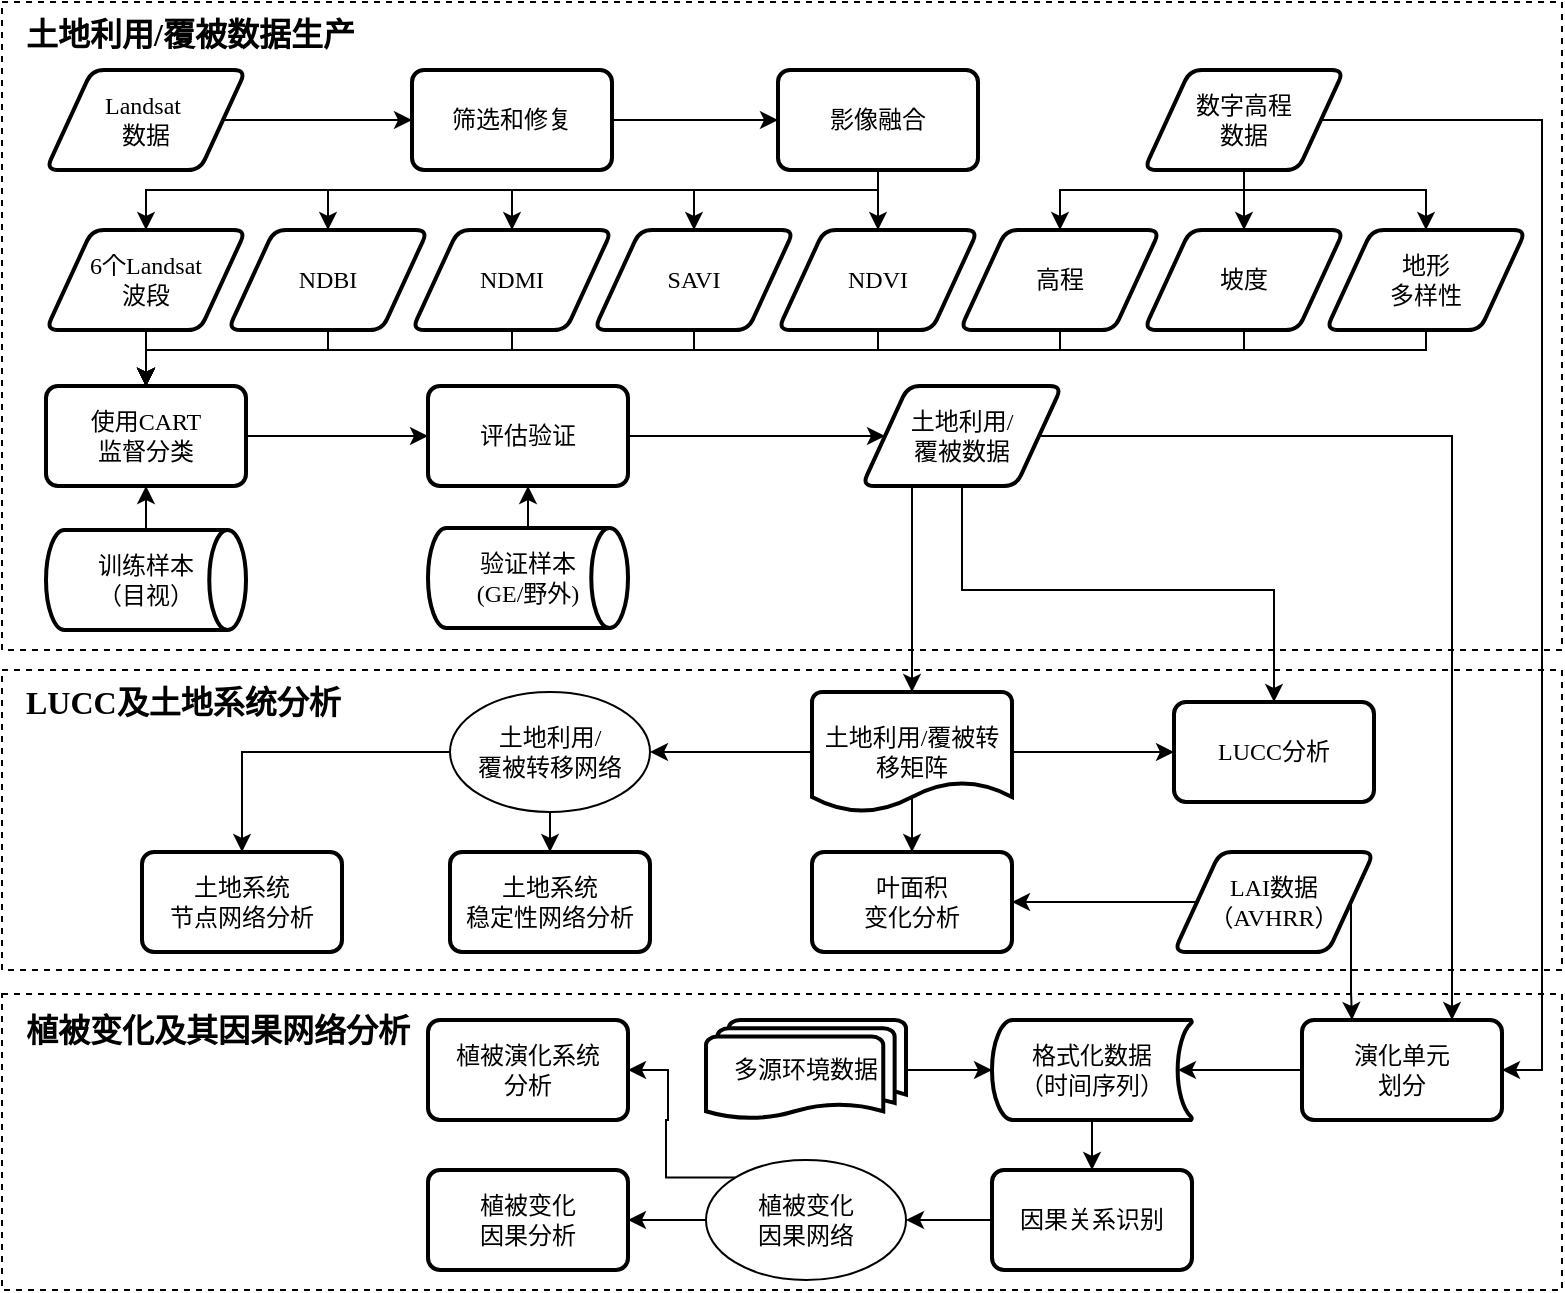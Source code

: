 <mxfile version="14.4.3" type="github">
  <diagram id="C5RBs43oDa-KdzZeNtuy" name="Page-1">
    <mxGraphModel dx="1422" dy="794" grid="1" gridSize="10" guides="1" tooltips="1" connect="1" arrows="1" fold="1" page="1" pageScale="1" pageWidth="827" pageHeight="1169" math="0" shadow="0">
      <root>
        <mxCell id="WIyWlLk6GJQsqaUBKTNV-0" />
        <mxCell id="WIyWlLk6GJQsqaUBKTNV-1" parent="WIyWlLk6GJQsqaUBKTNV-0" />
        <mxCell id="vD_eAl3KKH8CogMULwa_-55" value="" style="rounded=0;whiteSpace=wrap;html=1;fontFamily=仿宋;fontSource=https%3A%2F%2Ffonts.googleapis.com%2Fcss%3Ffamily%3D%25E4%25BB%25BF%25E5%25AE%258B;fillColor=none;dashed=1;" vertex="1" parent="WIyWlLk6GJQsqaUBKTNV-1">
          <mxGeometry x="10" y="344" width="780" height="150" as="geometry" />
        </mxCell>
        <mxCell id="vD_eAl3KKH8CogMULwa_-82" value="" style="rounded=0;whiteSpace=wrap;html=1;fontFamily=仿宋;fontSource=https%3A%2F%2Ffonts.googleapis.com%2Fcss%3Ffamily%3D%25E4%25BB%25BF%25E5%25AE%258B;fillColor=none;dashed=1;" vertex="1" parent="WIyWlLk6GJQsqaUBKTNV-1">
          <mxGeometry x="10" y="506" width="780" height="148" as="geometry" />
        </mxCell>
        <mxCell id="vD_eAl3KKH8CogMULwa_-53" value="" style="rounded=0;whiteSpace=wrap;html=1;fontFamily=仿宋;fontSource=https%3A%2F%2Ffonts.googleapis.com%2Fcss%3Ffamily%3D%25E4%25BB%25BF%25E5%25AE%258B;fillColor=none;dashed=1;" vertex="1" parent="WIyWlLk6GJQsqaUBKTNV-1">
          <mxGeometry x="10" y="10" width="780" height="324" as="geometry" />
        </mxCell>
        <mxCell id="vD_eAl3KKH8CogMULwa_-3" value="" style="edgeStyle=orthogonalEdgeStyle;rounded=0;orthogonalLoop=1;jettySize=auto;html=1;fontFamily=Times New Roman;fontSize=12;exitX=0;exitY=0.5;exitDx=0;exitDy=0;" edge="1" parent="WIyWlLk6GJQsqaUBKTNV-1" target="vD_eAl3KKH8CogMULwa_-5" source="vD_eAl3KKH8CogMULwa_-49">
          <mxGeometry relative="1" as="geometry">
            <mxPoint x="168.5" y="4" as="sourcePoint" />
          </mxGeometry>
        </mxCell>
        <mxCell id="vD_eAl3KKH8CogMULwa_-50" style="edgeStyle=orthogonalEdgeStyle;rounded=0;orthogonalLoop=1;jettySize=auto;html=1;exitX=1;exitY=0.5;exitDx=0;exitDy=0;entryX=0;entryY=0.5;entryDx=0;entryDy=0;fontFamily=仿宋;fontSource=https%3A%2F%2Ffonts.googleapis.com%2Fcss%3Ffamily%3D%25E4%25BB%25BF%25E5%25AE%258B;" edge="1" parent="WIyWlLk6GJQsqaUBKTNV-1" source="vD_eAl3KKH8CogMULwa_-5" target="vD_eAl3KKH8CogMULwa_-19">
          <mxGeometry relative="1" as="geometry" />
        </mxCell>
        <mxCell id="vD_eAl3KKH8CogMULwa_-5" value="筛选和修复" style="whiteSpace=wrap;html=1;rounded=1;strokeWidth=2;arcSize=12;fontFamily=Times New Roman;fontSize=12;" vertex="1" parent="WIyWlLk6GJQsqaUBKTNV-1">
          <mxGeometry x="215" y="44" width="100" height="50" as="geometry" />
        </mxCell>
        <mxCell id="vD_eAl3KKH8CogMULwa_-97" style="edgeStyle=orthogonalEdgeStyle;rounded=0;orthogonalLoop=1;jettySize=auto;html=1;exitX=0.5;exitY=1;exitDx=0;exitDy=0;entryX=0.5;entryY=0;entryDx=0;entryDy=0;fontFamily=仿宋;fontSource=https%3A%2F%2Ffonts.googleapis.com%2Fcss%3Ffamily%3D%25E4%25BB%25BF%25E5%25AE%258B;" edge="1" parent="WIyWlLk6GJQsqaUBKTNV-1" source="vD_eAl3KKH8CogMULwa_-19" target="vD_eAl3KKH8CogMULwa_-39">
          <mxGeometry relative="1" as="geometry" />
        </mxCell>
        <mxCell id="vD_eAl3KKH8CogMULwa_-98" style="edgeStyle=orthogonalEdgeStyle;rounded=0;orthogonalLoop=1;jettySize=auto;html=1;entryX=0.5;entryY=0;entryDx=0;entryDy=0;fontFamily=仿宋;fontSource=https%3A%2F%2Ffonts.googleapis.com%2Fcss%3Ffamily%3D%25E4%25BB%25BF%25E5%25AE%258B;" edge="1" parent="WIyWlLk6GJQsqaUBKTNV-1" source="vD_eAl3KKH8CogMULwa_-19" target="vD_eAl3KKH8CogMULwa_-37">
          <mxGeometry relative="1" as="geometry">
            <Array as="points">
              <mxPoint x="448" y="104" />
              <mxPoint x="356" y="104" />
            </Array>
          </mxGeometry>
        </mxCell>
        <mxCell id="vD_eAl3KKH8CogMULwa_-99" style="edgeStyle=orthogonalEdgeStyle;rounded=0;orthogonalLoop=1;jettySize=auto;html=1;entryX=0.5;entryY=0;entryDx=0;entryDy=0;fontFamily=仿宋;fontSource=https%3A%2F%2Ffonts.googleapis.com%2Fcss%3Ffamily%3D%25E4%25BB%25BF%25E5%25AE%258B;" edge="1" parent="WIyWlLk6GJQsqaUBKTNV-1" source="vD_eAl3KKH8CogMULwa_-19" target="vD_eAl3KKH8CogMULwa_-35">
          <mxGeometry relative="1" as="geometry">
            <Array as="points">
              <mxPoint x="448" y="104" />
              <mxPoint x="265" y="104" />
            </Array>
          </mxGeometry>
        </mxCell>
        <mxCell id="vD_eAl3KKH8CogMULwa_-100" style="edgeStyle=orthogonalEdgeStyle;rounded=0;orthogonalLoop=1;jettySize=auto;html=1;entryX=0.5;entryY=0;entryDx=0;entryDy=0;fontFamily=仿宋;fontSource=https%3A%2F%2Ffonts.googleapis.com%2Fcss%3Ffamily%3D%25E4%25BB%25BF%25E5%25AE%258B;" edge="1" parent="WIyWlLk6GJQsqaUBKTNV-1" source="vD_eAl3KKH8CogMULwa_-19" target="vD_eAl3KKH8CogMULwa_-33">
          <mxGeometry relative="1" as="geometry">
            <Array as="points">
              <mxPoint x="448" y="104" />
              <mxPoint x="173" y="104" />
            </Array>
          </mxGeometry>
        </mxCell>
        <mxCell id="vD_eAl3KKH8CogMULwa_-101" style="edgeStyle=orthogonalEdgeStyle;rounded=0;orthogonalLoop=1;jettySize=auto;html=1;entryX=0.5;entryY=0;entryDx=0;entryDy=0;fontFamily=仿宋;fontSource=https%3A%2F%2Ffonts.googleapis.com%2Fcss%3Ffamily%3D%25E4%25BB%25BF%25E5%25AE%258B;" edge="1" parent="WIyWlLk6GJQsqaUBKTNV-1" source="vD_eAl3KKH8CogMULwa_-19" target="vD_eAl3KKH8CogMULwa_-31">
          <mxGeometry relative="1" as="geometry">
            <Array as="points">
              <mxPoint x="448" y="104" />
              <mxPoint x="82" y="104" />
            </Array>
          </mxGeometry>
        </mxCell>
        <mxCell id="vD_eAl3KKH8CogMULwa_-19" value="影像融合" style="whiteSpace=wrap;html=1;rounded=1;strokeWidth=2;arcSize=12;fontFamily=Times New Roman;fontSize=12;" vertex="1" parent="WIyWlLk6GJQsqaUBKTNV-1">
          <mxGeometry x="398" y="44" width="100" height="50" as="geometry" />
        </mxCell>
        <mxCell id="vD_eAl3KKH8CogMULwa_-84" style="edgeStyle=orthogonalEdgeStyle;rounded=0;orthogonalLoop=1;jettySize=auto;html=1;entryX=1;entryY=0.5;entryDx=0;entryDy=0;fontFamily=仿宋;fontSource=https%3A%2F%2Ffonts.googleapis.com%2Fcss%3Ffamily%3D%25E4%25BB%25BF%25E5%25AE%258B;" edge="1" parent="WIyWlLk6GJQsqaUBKTNV-1" source="vD_eAl3KKH8CogMULwa_-23" target="vD_eAl3KKH8CogMULwa_-66">
          <mxGeometry relative="1" as="geometry">
            <Array as="points">
              <mxPoint x="780" y="69" />
              <mxPoint x="780" y="544" />
            </Array>
          </mxGeometry>
        </mxCell>
        <mxCell id="vD_eAl3KKH8CogMULwa_-94" style="edgeStyle=orthogonalEdgeStyle;rounded=0;orthogonalLoop=1;jettySize=auto;html=1;entryX=0.5;entryY=0;entryDx=0;entryDy=0;fontFamily=仿宋;fontSource=https%3A%2F%2Ffonts.googleapis.com%2Fcss%3Ffamily%3D%25E4%25BB%25BF%25E5%25AE%258B;" edge="1" parent="WIyWlLk6GJQsqaUBKTNV-1" source="vD_eAl3KKH8CogMULwa_-23" target="vD_eAl3KKH8CogMULwa_-27">
          <mxGeometry relative="1" as="geometry" />
        </mxCell>
        <mxCell id="vD_eAl3KKH8CogMULwa_-95" style="edgeStyle=orthogonalEdgeStyle;rounded=0;orthogonalLoop=1;jettySize=auto;html=1;entryX=0.5;entryY=0;entryDx=0;entryDy=0;fontFamily=仿宋;fontSource=https%3A%2F%2Ffonts.googleapis.com%2Fcss%3Ffamily%3D%25E4%25BB%25BF%25E5%25AE%258B;" edge="1" parent="WIyWlLk6GJQsqaUBKTNV-1" source="vD_eAl3KKH8CogMULwa_-23" target="vD_eAl3KKH8CogMULwa_-25">
          <mxGeometry relative="1" as="geometry">
            <Array as="points">
              <mxPoint x="631" y="104" />
              <mxPoint x="539" y="104" />
            </Array>
          </mxGeometry>
        </mxCell>
        <mxCell id="vD_eAl3KKH8CogMULwa_-96" style="edgeStyle=orthogonalEdgeStyle;rounded=0;orthogonalLoop=1;jettySize=auto;html=1;entryX=0.5;entryY=0;entryDx=0;entryDy=0;fontFamily=仿宋;fontSource=https%3A%2F%2Ffonts.googleapis.com%2Fcss%3Ffamily%3D%25E4%25BB%25BF%25E5%25AE%258B;" edge="1" parent="WIyWlLk6GJQsqaUBKTNV-1" source="vD_eAl3KKH8CogMULwa_-23" target="vD_eAl3KKH8CogMULwa_-29">
          <mxGeometry relative="1" as="geometry">
            <Array as="points">
              <mxPoint x="631" y="104" />
              <mxPoint x="722" y="104" />
            </Array>
          </mxGeometry>
        </mxCell>
        <mxCell id="vD_eAl3KKH8CogMULwa_-23" value="数字高程&lt;br style=&quot;font-size: 12px;&quot;&gt;数据" style="shape=parallelogram;html=1;strokeWidth=2;perimeter=parallelogramPerimeter;whiteSpace=wrap;rounded=1;arcSize=12;size=0.23;fontFamily=Times New Roman;fontSize=12;" vertex="1" parent="WIyWlLk6GJQsqaUBKTNV-1">
          <mxGeometry x="581" y="44" width="100" height="50" as="geometry" />
        </mxCell>
        <mxCell id="vD_eAl3KKH8CogMULwa_-107" style="edgeStyle=orthogonalEdgeStyle;rounded=0;orthogonalLoop=1;jettySize=auto;html=1;entryX=0.5;entryY=0;entryDx=0;entryDy=0;fontFamily=仿宋;fontSource=https%3A%2F%2Ffonts.googleapis.com%2Fcss%3Ffamily%3D%25E4%25BB%25BF%25E5%25AE%258B;" edge="1" parent="WIyWlLk6GJQsqaUBKTNV-1" source="vD_eAl3KKH8CogMULwa_-25" target="vD_eAl3KKH8CogMULwa_-43">
          <mxGeometry relative="1" as="geometry">
            <Array as="points">
              <mxPoint x="539" y="184" />
              <mxPoint x="82" y="184" />
            </Array>
          </mxGeometry>
        </mxCell>
        <mxCell id="vD_eAl3KKH8CogMULwa_-25" value="高程" style="shape=parallelogram;html=1;strokeWidth=2;perimeter=parallelogramPerimeter;whiteSpace=wrap;rounded=1;arcSize=12;size=0.23;fontFamily=Times New Roman;fontSize=12;" vertex="1" parent="WIyWlLk6GJQsqaUBKTNV-1">
          <mxGeometry x="489" y="124" width="100" height="50" as="geometry" />
        </mxCell>
        <mxCell id="vD_eAl3KKH8CogMULwa_-111" style="edgeStyle=orthogonalEdgeStyle;rounded=0;orthogonalLoop=1;jettySize=auto;html=1;entryX=0.5;entryY=0;entryDx=0;entryDy=0;fontFamily=仿宋;fontSource=https%3A%2F%2Ffonts.googleapis.com%2Fcss%3Ffamily%3D%25E4%25BB%25BF%25E5%25AE%258B;" edge="1" parent="WIyWlLk6GJQsqaUBKTNV-1" source="vD_eAl3KKH8CogMULwa_-27" target="vD_eAl3KKH8CogMULwa_-43">
          <mxGeometry relative="1" as="geometry">
            <Array as="points">
              <mxPoint x="631" y="184" />
              <mxPoint x="82" y="184" />
            </Array>
          </mxGeometry>
        </mxCell>
        <mxCell id="vD_eAl3KKH8CogMULwa_-27" value="坡度" style="shape=parallelogram;html=1;strokeWidth=2;perimeter=parallelogramPerimeter;whiteSpace=wrap;rounded=1;arcSize=12;size=0.23;fontFamily=Times New Roman;fontSize=12;" vertex="1" parent="WIyWlLk6GJQsqaUBKTNV-1">
          <mxGeometry x="581" y="124" width="100" height="50" as="geometry" />
        </mxCell>
        <mxCell id="vD_eAl3KKH8CogMULwa_-109" style="edgeStyle=orthogonalEdgeStyle;rounded=0;orthogonalLoop=1;jettySize=auto;html=1;entryX=0.5;entryY=0;entryDx=0;entryDy=0;fontFamily=仿宋;fontSource=https%3A%2F%2Ffonts.googleapis.com%2Fcss%3Ffamily%3D%25E4%25BB%25BF%25E5%25AE%258B;" edge="1" parent="WIyWlLk6GJQsqaUBKTNV-1" source="vD_eAl3KKH8CogMULwa_-29" target="vD_eAl3KKH8CogMULwa_-43">
          <mxGeometry relative="1" as="geometry">
            <Array as="points">
              <mxPoint x="722" y="184" />
              <mxPoint x="82" y="184" />
            </Array>
          </mxGeometry>
        </mxCell>
        <mxCell id="vD_eAl3KKH8CogMULwa_-29" value="地形&lt;br style=&quot;font-size: 12px;&quot;&gt;多样性" style="shape=parallelogram;html=1;strokeWidth=2;perimeter=parallelogramPerimeter;whiteSpace=wrap;rounded=1;arcSize=12;size=0.23;fontFamily=Times New Roman;fontSize=12;" vertex="1" parent="WIyWlLk6GJQsqaUBKTNV-1">
          <mxGeometry x="672" y="124" width="100" height="50" as="geometry" />
        </mxCell>
        <mxCell id="vD_eAl3KKH8CogMULwa_-110" style="edgeStyle=orthogonalEdgeStyle;rounded=0;orthogonalLoop=1;jettySize=auto;html=1;entryX=0.5;entryY=0;entryDx=0;entryDy=0;fontFamily=仿宋;fontSource=https%3A%2F%2Ffonts.googleapis.com%2Fcss%3Ffamily%3D%25E4%25BB%25BF%25E5%25AE%258B;" edge="1" parent="WIyWlLk6GJQsqaUBKTNV-1" source="vD_eAl3KKH8CogMULwa_-31" target="vD_eAl3KKH8CogMULwa_-43">
          <mxGeometry relative="1" as="geometry" />
        </mxCell>
        <mxCell id="vD_eAl3KKH8CogMULwa_-31" value="6个Landsat&lt;br style=&quot;font-size: 12px;&quot;&gt;波段" style="shape=parallelogram;html=1;strokeWidth=2;perimeter=parallelogramPerimeter;whiteSpace=wrap;rounded=1;arcSize=12;size=0.23;fontFamily=Times New Roman;fontSize=12;" vertex="1" parent="WIyWlLk6GJQsqaUBKTNV-1">
          <mxGeometry x="32" y="124" width="100" height="50" as="geometry" />
        </mxCell>
        <mxCell id="vD_eAl3KKH8CogMULwa_-103" style="edgeStyle=orthogonalEdgeStyle;rounded=0;orthogonalLoop=1;jettySize=auto;html=1;entryX=0.5;entryY=0;entryDx=0;entryDy=0;fontFamily=仿宋;fontSource=https%3A%2F%2Ffonts.googleapis.com%2Fcss%3Ffamily%3D%25E4%25BB%25BF%25E5%25AE%258B;" edge="1" parent="WIyWlLk6GJQsqaUBKTNV-1" source="vD_eAl3KKH8CogMULwa_-33" target="vD_eAl3KKH8CogMULwa_-43">
          <mxGeometry relative="1" as="geometry">
            <Array as="points">
              <mxPoint x="173" y="184" />
              <mxPoint x="82" y="184" />
            </Array>
          </mxGeometry>
        </mxCell>
        <mxCell id="vD_eAl3KKH8CogMULwa_-33" value="NDBI" style="shape=parallelogram;html=1;strokeWidth=2;perimeter=parallelogramPerimeter;whiteSpace=wrap;rounded=1;arcSize=12;size=0.23;fontFamily=Times New Roman;fontSize=12;" vertex="1" parent="WIyWlLk6GJQsqaUBKTNV-1">
          <mxGeometry x="123" y="124" width="100" height="50" as="geometry" />
        </mxCell>
        <mxCell id="vD_eAl3KKH8CogMULwa_-104" style="edgeStyle=orthogonalEdgeStyle;rounded=0;orthogonalLoop=1;jettySize=auto;html=1;entryX=0.5;entryY=0;entryDx=0;entryDy=0;fontFamily=仿宋;fontSource=https%3A%2F%2Ffonts.googleapis.com%2Fcss%3Ffamily%3D%25E4%25BB%25BF%25E5%25AE%258B;" edge="1" parent="WIyWlLk6GJQsqaUBKTNV-1" source="vD_eAl3KKH8CogMULwa_-35" target="vD_eAl3KKH8CogMULwa_-43">
          <mxGeometry relative="1" as="geometry">
            <Array as="points">
              <mxPoint x="265" y="184" />
              <mxPoint x="82" y="184" />
            </Array>
          </mxGeometry>
        </mxCell>
        <mxCell id="vD_eAl3KKH8CogMULwa_-35" value="NDMI" style="shape=parallelogram;html=1;strokeWidth=2;perimeter=parallelogramPerimeter;whiteSpace=wrap;rounded=1;arcSize=12;size=0.23;fontFamily=Times New Roman;fontSize=12;" vertex="1" parent="WIyWlLk6GJQsqaUBKTNV-1">
          <mxGeometry x="215" y="124" width="100" height="50" as="geometry" />
        </mxCell>
        <mxCell id="vD_eAl3KKH8CogMULwa_-105" style="edgeStyle=orthogonalEdgeStyle;rounded=0;orthogonalLoop=1;jettySize=auto;html=1;entryX=0.5;entryY=0;entryDx=0;entryDy=0;fontFamily=仿宋;fontSource=https%3A%2F%2Ffonts.googleapis.com%2Fcss%3Ffamily%3D%25E4%25BB%25BF%25E5%25AE%258B;" edge="1" parent="WIyWlLk6GJQsqaUBKTNV-1" source="vD_eAl3KKH8CogMULwa_-37" target="vD_eAl3KKH8CogMULwa_-43">
          <mxGeometry relative="1" as="geometry">
            <Array as="points">
              <mxPoint x="356" y="184" />
              <mxPoint x="82" y="184" />
            </Array>
          </mxGeometry>
        </mxCell>
        <mxCell id="vD_eAl3KKH8CogMULwa_-37" value="SAVI" style="shape=parallelogram;html=1;strokeWidth=2;perimeter=parallelogramPerimeter;whiteSpace=wrap;rounded=1;arcSize=12;size=0.23;fontFamily=Times New Roman;fontSize=12;" vertex="1" parent="WIyWlLk6GJQsqaUBKTNV-1">
          <mxGeometry x="306" y="124" width="100" height="50" as="geometry" />
        </mxCell>
        <mxCell id="vD_eAl3KKH8CogMULwa_-106" style="edgeStyle=orthogonalEdgeStyle;rounded=0;orthogonalLoop=1;jettySize=auto;html=1;entryX=0.5;entryY=0;entryDx=0;entryDy=0;fontFamily=仿宋;fontSource=https%3A%2F%2Ffonts.googleapis.com%2Fcss%3Ffamily%3D%25E4%25BB%25BF%25E5%25AE%258B;" edge="1" parent="WIyWlLk6GJQsqaUBKTNV-1" source="vD_eAl3KKH8CogMULwa_-39" target="vD_eAl3KKH8CogMULwa_-43">
          <mxGeometry relative="1" as="geometry">
            <Array as="points">
              <mxPoint x="448" y="184" />
              <mxPoint x="82" y="184" />
            </Array>
          </mxGeometry>
        </mxCell>
        <mxCell id="vD_eAl3KKH8CogMULwa_-39" value="NDVI" style="shape=parallelogram;html=1;strokeWidth=2;perimeter=parallelogramPerimeter;whiteSpace=wrap;rounded=1;arcSize=12;size=0.23;fontFamily=Times New Roman;fontSize=12;" vertex="1" parent="WIyWlLk6GJQsqaUBKTNV-1">
          <mxGeometry x="398" y="124" width="100" height="50" as="geometry" />
        </mxCell>
        <mxCell id="vD_eAl3KKH8CogMULwa_-115" style="edgeStyle=orthogonalEdgeStyle;rounded=0;orthogonalLoop=1;jettySize=auto;html=1;exitX=0.5;exitY=0;exitDx=0;exitDy=0;exitPerimeter=0;entryX=0.5;entryY=1;entryDx=0;entryDy=0;fontFamily=仿宋;fontSource=https%3A%2F%2Ffonts.googleapis.com%2Fcss%3Ffamily%3D%25E4%25BB%25BF%25E5%25AE%258B;" edge="1" parent="WIyWlLk6GJQsqaUBKTNV-1" source="vD_eAl3KKH8CogMULwa_-41" target="vD_eAl3KKH8CogMULwa_-43">
          <mxGeometry relative="1" as="geometry" />
        </mxCell>
        <mxCell id="vD_eAl3KKH8CogMULwa_-41" value="训练样本&lt;br style=&quot;font-size: 12px;&quot;&gt;（目视）" style="strokeWidth=2;html=1;shape=mxgraph.flowchart.direct_data;whiteSpace=wrap;fontFamily=Times New Roman;fontSize=12;" vertex="1" parent="WIyWlLk6GJQsqaUBKTNV-1">
          <mxGeometry x="32" y="274" width="100" height="50" as="geometry" />
        </mxCell>
        <mxCell id="vD_eAl3KKH8CogMULwa_-114" style="edgeStyle=orthogonalEdgeStyle;rounded=0;orthogonalLoop=1;jettySize=auto;html=1;exitX=1;exitY=0.5;exitDx=0;exitDy=0;entryX=0;entryY=0.5;entryDx=0;entryDy=0;fontFamily=仿宋;fontSource=https%3A%2F%2Ffonts.googleapis.com%2Fcss%3Ffamily%3D%25E4%25BB%25BF%25E5%25AE%258B;" edge="1" parent="WIyWlLk6GJQsqaUBKTNV-1" source="vD_eAl3KKH8CogMULwa_-43" target="vD_eAl3KKH8CogMULwa_-47">
          <mxGeometry relative="1" as="geometry" />
        </mxCell>
        <mxCell id="vD_eAl3KKH8CogMULwa_-43" value="使用CART&lt;br style=&quot;font-size: 12px;&quot;&gt;监督分类" style="whiteSpace=wrap;html=1;rounded=1;strokeWidth=2;arcSize=12;fontFamily=Times New Roman;fontSize=12;" vertex="1" parent="WIyWlLk6GJQsqaUBKTNV-1">
          <mxGeometry x="32" y="202" width="100" height="50" as="geometry" />
        </mxCell>
        <mxCell id="vD_eAl3KKH8CogMULwa_-117" style="edgeStyle=orthogonalEdgeStyle;rounded=0;orthogonalLoop=1;jettySize=auto;html=1;exitX=1;exitY=0.5;exitDx=0;exitDy=0;entryX=0;entryY=0.5;entryDx=0;entryDy=0;fontFamily=仿宋;fontSource=https%3A%2F%2Ffonts.googleapis.com%2Fcss%3Ffamily%3D%25E4%25BB%25BF%25E5%25AE%258B;" edge="1" parent="WIyWlLk6GJQsqaUBKTNV-1" source="vD_eAl3KKH8CogMULwa_-47" target="vD_eAl3KKH8CogMULwa_-48">
          <mxGeometry relative="1" as="geometry" />
        </mxCell>
        <mxCell id="vD_eAl3KKH8CogMULwa_-47" value="评估验证" style="whiteSpace=wrap;html=1;rounded=1;strokeWidth=2;arcSize=12;fontFamily=Times New Roman;fontSize=12;" vertex="1" parent="WIyWlLk6GJQsqaUBKTNV-1">
          <mxGeometry x="223" y="202" width="100" height="50" as="geometry" />
        </mxCell>
        <mxCell id="vD_eAl3KKH8CogMULwa_-61" style="edgeStyle=orthogonalEdgeStyle;rounded=0;orthogonalLoop=1;jettySize=auto;html=1;exitX=0.5;exitY=1;exitDx=0;exitDy=0;entryX=0.5;entryY=0;entryDx=0;entryDy=0;fontFamily=仿宋;fontSource=https%3A%2F%2Ffonts.googleapis.com%2Fcss%3Ffamily%3D%25E4%25BB%25BF%25E5%25AE%258B;" edge="1" parent="WIyWlLk6GJQsqaUBKTNV-1" source="vD_eAl3KKH8CogMULwa_-48" target="vD_eAl3KKH8CogMULwa_-58">
          <mxGeometry relative="1" as="geometry">
            <Array as="points">
              <mxPoint x="490" y="304" />
              <mxPoint x="646" y="304" />
            </Array>
          </mxGeometry>
        </mxCell>
        <mxCell id="vD_eAl3KKH8CogMULwa_-65" style="edgeStyle=orthogonalEdgeStyle;rounded=0;orthogonalLoop=1;jettySize=auto;html=1;exitX=0.25;exitY=1;exitDx=0;exitDy=0;entryX=0.5;entryY=0;entryDx=0;entryDy=0;entryPerimeter=0;fontFamily=仿宋;fontSource=https%3A%2F%2Ffonts.googleapis.com%2Fcss%3Ffamily%3D%25E4%25BB%25BF%25E5%25AE%258B;" edge="1" parent="WIyWlLk6GJQsqaUBKTNV-1" source="vD_eAl3KKH8CogMULwa_-48" target="vD_eAl3KKH8CogMULwa_-60">
          <mxGeometry relative="1" as="geometry">
            <Array as="points" />
          </mxGeometry>
        </mxCell>
        <mxCell id="vD_eAl3KKH8CogMULwa_-67" style="edgeStyle=orthogonalEdgeStyle;rounded=0;orthogonalLoop=1;jettySize=auto;html=1;exitX=1;exitY=0.5;exitDx=0;exitDy=0;entryX=0.75;entryY=0;entryDx=0;entryDy=0;fontFamily=仿宋;fontSource=https%3A%2F%2Ffonts.googleapis.com%2Fcss%3Ffamily%3D%25E4%25BB%25BF%25E5%25AE%258B;" edge="1" parent="WIyWlLk6GJQsqaUBKTNV-1" source="vD_eAl3KKH8CogMULwa_-48" target="vD_eAl3KKH8CogMULwa_-66">
          <mxGeometry relative="1" as="geometry">
            <Array as="points">
              <mxPoint x="735" y="227" />
            </Array>
          </mxGeometry>
        </mxCell>
        <mxCell id="vD_eAl3KKH8CogMULwa_-48" value="土地利用/&lt;br&gt;覆被数据" style="shape=parallelogram;html=1;strokeWidth=2;perimeter=parallelogramPerimeter;whiteSpace=wrap;rounded=1;arcSize=12;size=0.23;fontFamily=Times New Roman;fontSize=12;" vertex="1" parent="WIyWlLk6GJQsqaUBKTNV-1">
          <mxGeometry x="440" y="202" width="100" height="50" as="geometry" />
        </mxCell>
        <mxCell id="vD_eAl3KKH8CogMULwa_-49" value="Landsat&amp;nbsp;&lt;br style=&quot;font-size: 12px;&quot;&gt;数据" style="shape=parallelogram;html=1;strokeWidth=2;perimeter=parallelogramPerimeter;whiteSpace=wrap;rounded=1;arcSize=12;size=0.23;fontFamily=Times New Roman;fontSize=12;" vertex="1" parent="WIyWlLk6GJQsqaUBKTNV-1">
          <mxGeometry x="32" y="44" width="100" height="50" as="geometry" />
        </mxCell>
        <mxCell id="vD_eAl3KKH8CogMULwa_-116" style="edgeStyle=orthogonalEdgeStyle;rounded=0;orthogonalLoop=1;jettySize=auto;html=1;entryX=0.5;entryY=1;entryDx=0;entryDy=0;fontFamily=仿宋;fontSource=https%3A%2F%2Ffonts.googleapis.com%2Fcss%3Ffamily%3D%25E4%25BB%25BF%25E5%25AE%258B;" edge="1" parent="WIyWlLk6GJQsqaUBKTNV-1" source="vD_eAl3KKH8CogMULwa_-51" target="vD_eAl3KKH8CogMULwa_-47">
          <mxGeometry relative="1" as="geometry" />
        </mxCell>
        <mxCell id="vD_eAl3KKH8CogMULwa_-51" value="验证样本&lt;br style=&quot;font-size: 12px;&quot;&gt;(GE/野外)" style="strokeWidth=2;html=1;shape=mxgraph.flowchart.direct_data;whiteSpace=wrap;fontFamily=Times New Roman;fontSize=12;" vertex="1" parent="WIyWlLk6GJQsqaUBKTNV-1">
          <mxGeometry x="223" y="273" width="100" height="50" as="geometry" />
        </mxCell>
        <mxCell id="vD_eAl3KKH8CogMULwa_-54" value="&lt;font style=&quot;font-size: 16px&quot;&gt;&lt;b&gt;土地利用/覆被数据生产&lt;/b&gt;&lt;/font&gt;" style="text;html=1;strokeColor=none;fillColor=none;align=left;verticalAlign=middle;whiteSpace=wrap;rounded=0;dashed=1;fontFamily=仿宋;fontSource=https%3A%2F%2Ffonts.googleapis.com%2Fcss%3Ffamily%3D%25E4%25BB%25BF%25E5%25AE%258B;" vertex="1" parent="WIyWlLk6GJQsqaUBKTNV-1">
          <mxGeometry x="20" y="16" width="230" height="20" as="geometry" />
        </mxCell>
        <mxCell id="vD_eAl3KKH8CogMULwa_-79" style="edgeStyle=orthogonalEdgeStyle;rounded=0;orthogonalLoop=1;jettySize=auto;html=1;exitX=0.5;exitY=1;exitDx=0;exitDy=0;entryX=0.5;entryY=0;entryDx=0;entryDy=0;fontFamily=仿宋;fontSource=https%3A%2F%2Ffonts.googleapis.com%2Fcss%3Ffamily%3D%25E4%25BB%25BF%25E5%25AE%258B;" edge="1" parent="WIyWlLk6GJQsqaUBKTNV-1" source="vD_eAl3KKH8CogMULwa_-57" target="vD_eAl3KKH8CogMULwa_-78">
          <mxGeometry relative="1" as="geometry" />
        </mxCell>
        <mxCell id="vD_eAl3KKH8CogMULwa_-113" style="edgeStyle=orthogonalEdgeStyle;rounded=0;orthogonalLoop=1;jettySize=auto;html=1;entryX=0.5;entryY=0;entryDx=0;entryDy=0;fontFamily=仿宋;fontSource=https%3A%2F%2Ffonts.googleapis.com%2Fcss%3Ffamily%3D%25E4%25BB%25BF%25E5%25AE%258B;" edge="1" parent="WIyWlLk6GJQsqaUBKTNV-1" source="vD_eAl3KKH8CogMULwa_-57" target="vD_eAl3KKH8CogMULwa_-112">
          <mxGeometry relative="1" as="geometry" />
        </mxCell>
        <mxCell id="vD_eAl3KKH8CogMULwa_-57" value="&lt;span style=&quot;font-family: &amp;#34;times new roman&amp;#34;&quot;&gt;土地利用/&lt;/span&gt;&lt;br style=&quot;font-family: &amp;#34;times new roman&amp;#34;&quot;&gt;&lt;span style=&quot;font-family: &amp;#34;times new roman&amp;#34;&quot;&gt;覆被转移网络&lt;/span&gt;" style="ellipse;whiteSpace=wrap;html=1;fontFamily=仿宋;fontSource=https%3A%2F%2Ffonts.googleapis.com%2Fcss%3Ffamily%3D%25E4%25BB%25BF%25E5%25AE%258B;" vertex="1" parent="WIyWlLk6GJQsqaUBKTNV-1">
          <mxGeometry x="234" y="355" width="100" height="60" as="geometry" />
        </mxCell>
        <mxCell id="vD_eAl3KKH8CogMULwa_-58" value="LUCC分析" style="whiteSpace=wrap;html=1;rounded=1;strokeWidth=2;arcSize=12;fontFamily=Times New Roman;fontSize=12;" vertex="1" parent="WIyWlLk6GJQsqaUBKTNV-1">
          <mxGeometry x="596" y="360" width="100" height="50" as="geometry" />
        </mxCell>
        <mxCell id="vD_eAl3KKH8CogMULwa_-62" style="edgeStyle=orthogonalEdgeStyle;rounded=0;orthogonalLoop=1;jettySize=auto;html=1;exitX=1;exitY=0.5;exitDx=0;exitDy=0;exitPerimeter=0;entryX=0;entryY=0.5;entryDx=0;entryDy=0;fontFamily=仿宋;fontSource=https%3A%2F%2Ffonts.googleapis.com%2Fcss%3Ffamily%3D%25E4%25BB%25BF%25E5%25AE%258B;" edge="1" parent="WIyWlLk6GJQsqaUBKTNV-1" source="vD_eAl3KKH8CogMULwa_-60" target="vD_eAl3KKH8CogMULwa_-58">
          <mxGeometry relative="1" as="geometry" />
        </mxCell>
        <mxCell id="vD_eAl3KKH8CogMULwa_-86" style="edgeStyle=orthogonalEdgeStyle;rounded=0;orthogonalLoop=1;jettySize=auto;html=1;entryX=1;entryY=0.5;entryDx=0;entryDy=0;fontFamily=仿宋;fontSource=https%3A%2F%2Ffonts.googleapis.com%2Fcss%3Ffamily%3D%25E4%25BB%25BF%25E5%25AE%258B;" edge="1" parent="WIyWlLk6GJQsqaUBKTNV-1" source="vD_eAl3KKH8CogMULwa_-60" target="vD_eAl3KKH8CogMULwa_-57">
          <mxGeometry relative="1" as="geometry" />
        </mxCell>
        <mxCell id="vD_eAl3KKH8CogMULwa_-60" value="&lt;span style=&quot;font-family: &amp;#34;times new roman&amp;#34;&quot;&gt;土地利用/覆被转移矩阵&lt;/span&gt;" style="strokeWidth=2;html=1;shape=mxgraph.flowchart.document2;whiteSpace=wrap;size=0.25;fillColor=none;fontFamily=仿宋;fontSource=https%3A%2F%2Ffonts.googleapis.com%2Fcss%3Ffamily%3D%25E4%25BB%25BF%25E5%25AE%258B;" vertex="1" parent="WIyWlLk6GJQsqaUBKTNV-1">
          <mxGeometry x="415" y="355" width="100" height="60" as="geometry" />
        </mxCell>
        <mxCell id="vD_eAl3KKH8CogMULwa_-75" style="edgeStyle=orthogonalEdgeStyle;rounded=0;orthogonalLoop=1;jettySize=auto;html=1;exitX=0;exitY=0.5;exitDx=0;exitDy=0;entryX=1;entryY=0.5;entryDx=0;entryDy=0;fontFamily=仿宋;fontSource=https%3A%2F%2Ffonts.googleapis.com%2Fcss%3Ffamily%3D%25E4%25BB%25BF%25E5%25AE%258B;" edge="1" parent="WIyWlLk6GJQsqaUBKTNV-1" source="vD_eAl3KKH8CogMULwa_-64" target="vD_eAl3KKH8CogMULwa_-74">
          <mxGeometry relative="1" as="geometry" />
        </mxCell>
        <mxCell id="vD_eAl3KKH8CogMULwa_-87" style="edgeStyle=orthogonalEdgeStyle;rounded=0;orthogonalLoop=1;jettySize=auto;html=1;exitX=1;exitY=0.5;exitDx=0;exitDy=0;entryX=0.25;entryY=0;entryDx=0;entryDy=0;fontFamily=仿宋;fontSource=https%3A%2F%2Ffonts.googleapis.com%2Fcss%3Ffamily%3D%25E4%25BB%25BF%25E5%25AE%258B;" edge="1" parent="WIyWlLk6GJQsqaUBKTNV-1" source="vD_eAl3KKH8CogMULwa_-64" target="vD_eAl3KKH8CogMULwa_-66">
          <mxGeometry relative="1" as="geometry" />
        </mxCell>
        <mxCell id="vD_eAl3KKH8CogMULwa_-64" value="LAI数据&lt;br style=&quot;font-size: 12px;&quot;&gt;（AVHRR）" style="shape=parallelogram;html=1;strokeWidth=2;perimeter=parallelogramPerimeter;whiteSpace=wrap;rounded=1;arcSize=12;size=0.23;fontFamily=Times New Roman;fontSize=12;" vertex="1" parent="WIyWlLk6GJQsqaUBKTNV-1">
          <mxGeometry x="596" y="435" width="100" height="50" as="geometry" />
        </mxCell>
        <mxCell id="vD_eAl3KKH8CogMULwa_-71" style="edgeStyle=orthogonalEdgeStyle;rounded=0;orthogonalLoop=1;jettySize=auto;html=1;exitX=0;exitY=0.5;exitDx=0;exitDy=0;entryX=0.93;entryY=0.5;entryDx=0;entryDy=0;entryPerimeter=0;fontFamily=仿宋;fontSource=https%3A%2F%2Ffonts.googleapis.com%2Fcss%3Ffamily%3D%25E4%25BB%25BF%25E5%25AE%258B;" edge="1" parent="WIyWlLk6GJQsqaUBKTNV-1" source="vD_eAl3KKH8CogMULwa_-66" target="vD_eAl3KKH8CogMULwa_-69">
          <mxGeometry relative="1" as="geometry" />
        </mxCell>
        <mxCell id="vD_eAl3KKH8CogMULwa_-66" value="演化单元&lt;br style=&quot;font-size: 12px&quot;&gt;划分" style="whiteSpace=wrap;html=1;rounded=1;strokeWidth=2;arcSize=12;fontFamily=Times New Roman;fontSize=12;" vertex="1" parent="WIyWlLk6GJQsqaUBKTNV-1">
          <mxGeometry x="660" y="519" width="100" height="50" as="geometry" />
        </mxCell>
        <mxCell id="vD_eAl3KKH8CogMULwa_-81" style="edgeStyle=orthogonalEdgeStyle;rounded=0;orthogonalLoop=1;jettySize=auto;html=1;exitX=0.5;exitY=1;exitDx=0;exitDy=0;exitPerimeter=0;entryX=0.5;entryY=0;entryDx=0;entryDy=0;fontFamily=仿宋;fontSource=https%3A%2F%2Ffonts.googleapis.com%2Fcss%3Ffamily%3D%25E4%25BB%25BF%25E5%25AE%258B;" edge="1" parent="WIyWlLk6GJQsqaUBKTNV-1" source="vD_eAl3KKH8CogMULwa_-69" target="vD_eAl3KKH8CogMULwa_-80">
          <mxGeometry relative="1" as="geometry" />
        </mxCell>
        <mxCell id="vD_eAl3KKH8CogMULwa_-69" value="格式化数据&lt;br style=&quot;font-size: 12px;&quot;&gt;（时间序列）" style="strokeWidth=2;html=1;shape=mxgraph.flowchart.stored_data;whiteSpace=wrap;fontFamily=Times New Roman;fontSize=12;" vertex="1" parent="WIyWlLk6GJQsqaUBKTNV-1">
          <mxGeometry x="505" y="519" width="100" height="50" as="geometry" />
        </mxCell>
        <mxCell id="vD_eAl3KKH8CogMULwa_-73" style="edgeStyle=orthogonalEdgeStyle;rounded=0;orthogonalLoop=1;jettySize=auto;html=1;entryX=0;entryY=0.5;entryDx=0;entryDy=0;fontFamily=仿宋;fontSource=https%3A%2F%2Ffonts.googleapis.com%2Fcss%3Ffamily%3D%25E4%25BB%25BF%25E5%25AE%258B;entryPerimeter=0;" edge="1" parent="WIyWlLk6GJQsqaUBKTNV-1" source="vD_eAl3KKH8CogMULwa_-70" target="vD_eAl3KKH8CogMULwa_-69">
          <mxGeometry relative="1" as="geometry" />
        </mxCell>
        <mxCell id="vD_eAl3KKH8CogMULwa_-70" value="多源环境数据" style="strokeWidth=2;html=1;shape=mxgraph.flowchart.multi-document;whiteSpace=wrap;align=center;fontFamily=Times New Roman;fontSize=12;" vertex="1" parent="WIyWlLk6GJQsqaUBKTNV-1">
          <mxGeometry x="362" y="519" width="100" height="50" as="geometry" />
        </mxCell>
        <mxCell id="vD_eAl3KKH8CogMULwa_-74" value="叶面积&lt;br&gt;变化分析" style="whiteSpace=wrap;html=1;rounded=1;strokeWidth=2;arcSize=12;fontFamily=Times New Roman;fontSize=12;" vertex="1" parent="WIyWlLk6GJQsqaUBKTNV-1">
          <mxGeometry x="415" y="435" width="100" height="50" as="geometry" />
        </mxCell>
        <mxCell id="vD_eAl3KKH8CogMULwa_-78" value="土地系统&lt;br&gt;稳定性网络分析" style="whiteSpace=wrap;html=1;rounded=1;strokeWidth=2;arcSize=12;fontFamily=Times New Roman;fontSize=12;" vertex="1" parent="WIyWlLk6GJQsqaUBKTNV-1">
          <mxGeometry x="234" y="435" width="100" height="50" as="geometry" />
        </mxCell>
        <mxCell id="vD_eAl3KKH8CogMULwa_-122" style="edgeStyle=orthogonalEdgeStyle;rounded=0;orthogonalLoop=1;jettySize=auto;html=1;exitX=0;exitY=0.5;exitDx=0;exitDy=0;entryX=1;entryY=0.5;entryDx=0;entryDy=0;fontFamily=仿宋;fontSource=https%3A%2F%2Ffonts.googleapis.com%2Fcss%3Ffamily%3D%25E4%25BB%25BF%25E5%25AE%258B;" edge="1" parent="WIyWlLk6GJQsqaUBKTNV-1" source="vD_eAl3KKH8CogMULwa_-80" target="vD_eAl3KKH8CogMULwa_-119">
          <mxGeometry relative="1" as="geometry" />
        </mxCell>
        <mxCell id="vD_eAl3KKH8CogMULwa_-80" value="因果关系识别" style="whiteSpace=wrap;html=1;rounded=1;strokeWidth=2;arcSize=12;fontFamily=Times New Roman;fontSize=12;" vertex="1" parent="WIyWlLk6GJQsqaUBKTNV-1">
          <mxGeometry x="505" y="594" width="100" height="50" as="geometry" />
        </mxCell>
        <mxCell id="vD_eAl3KKH8CogMULwa_-85" value="&lt;span style=&quot;font-size: 16px&quot;&gt;&lt;b&gt;LUCC及土地系统分析&lt;/b&gt;&lt;/span&gt;" style="text;html=1;strokeColor=none;fillColor=none;align=left;verticalAlign=middle;whiteSpace=wrap;rounded=0;dashed=1;fontFamily=仿宋;fontSource=https%3A%2F%2Ffonts.googleapis.com%2Fcss%3Ffamily%3D%25E4%25BB%25BF%25E5%25AE%258B;" vertex="1" parent="WIyWlLk6GJQsqaUBKTNV-1">
          <mxGeometry x="20" y="350" width="230" height="20" as="geometry" />
        </mxCell>
        <mxCell id="vD_eAl3KKH8CogMULwa_-88" style="edgeStyle=orthogonalEdgeStyle;rounded=0;orthogonalLoop=1;jettySize=auto;html=1;entryX=0.5;entryY=0;entryDx=0;entryDy=0;fontFamily=仿宋;fontSource=https%3A%2F%2Ffonts.googleapis.com%2Fcss%3Ffamily%3D%25E4%25BB%25BF%25E5%25AE%258B;" edge="1" parent="WIyWlLk6GJQsqaUBKTNV-1" target="vD_eAl3KKH8CogMULwa_-74">
          <mxGeometry relative="1" as="geometry">
            <mxPoint x="465" y="407" as="sourcePoint" />
            <mxPoint x="294" y="385" as="targetPoint" />
          </mxGeometry>
        </mxCell>
        <mxCell id="vD_eAl3KKH8CogMULwa_-112" value="土地系统&lt;br&gt;节点网络分析" style="whiteSpace=wrap;html=1;rounded=1;strokeWidth=2;arcSize=12;fontFamily=Times New Roman;fontSize=12;" vertex="1" parent="WIyWlLk6GJQsqaUBKTNV-1">
          <mxGeometry x="80" y="435" width="100" height="50" as="geometry" />
        </mxCell>
        <mxCell id="vD_eAl3KKH8CogMULwa_-118" value="&lt;span style=&quot;font-size: 16px&quot;&gt;&lt;b&gt;植被变化及其因果网络分析&lt;/b&gt;&lt;/span&gt;" style="text;html=1;strokeColor=none;fillColor=none;align=left;verticalAlign=middle;whiteSpace=wrap;rounded=0;dashed=1;fontFamily=仿宋;fontSource=https%3A%2F%2Ffonts.googleapis.com%2Fcss%3Ffamily%3D%25E4%25BB%25BF%25E5%25AE%258B;" vertex="1" parent="WIyWlLk6GJQsqaUBKTNV-1">
          <mxGeometry x="20" y="514" width="230" height="20" as="geometry" />
        </mxCell>
        <mxCell id="vD_eAl3KKH8CogMULwa_-125" style="edgeStyle=orthogonalEdgeStyle;rounded=0;orthogonalLoop=1;jettySize=auto;html=1;exitX=0;exitY=0;exitDx=0;exitDy=0;entryX=1;entryY=0.5;entryDx=0;entryDy=0;fontFamily=仿宋;fontSource=https%3A%2F%2Ffonts.googleapis.com%2Fcss%3Ffamily%3D%25E4%25BB%25BF%25E5%25AE%258B;" edge="1" parent="WIyWlLk6GJQsqaUBKTNV-1" source="vD_eAl3KKH8CogMULwa_-119" target="vD_eAl3KKH8CogMULwa_-123">
          <mxGeometry relative="1" as="geometry" />
        </mxCell>
        <mxCell id="vD_eAl3KKH8CogMULwa_-126" style="edgeStyle=orthogonalEdgeStyle;rounded=0;orthogonalLoop=1;jettySize=auto;html=1;exitX=0;exitY=0.5;exitDx=0;exitDy=0;entryX=1;entryY=0.5;entryDx=0;entryDy=0;fontFamily=仿宋;fontSource=https%3A%2F%2Ffonts.googleapis.com%2Fcss%3Ffamily%3D%25E4%25BB%25BF%25E5%25AE%258B;" edge="1" parent="WIyWlLk6GJQsqaUBKTNV-1" source="vD_eAl3KKH8CogMULwa_-119" target="vD_eAl3KKH8CogMULwa_-124">
          <mxGeometry relative="1" as="geometry" />
        </mxCell>
        <mxCell id="vD_eAl3KKH8CogMULwa_-119" value="&lt;span style=&quot;font-family: &amp;#34;times new roman&amp;#34;&quot;&gt;植被变化&lt;br&gt;因果网络&lt;/span&gt;" style="ellipse;whiteSpace=wrap;html=1;fontFamily=仿宋;fontSource=https%3A%2F%2Ffonts.googleapis.com%2Fcss%3Ffamily%3D%25E4%25BB%25BF%25E5%25AE%258B;" vertex="1" parent="WIyWlLk6GJQsqaUBKTNV-1">
          <mxGeometry x="362" y="589" width="100" height="60" as="geometry" />
        </mxCell>
        <mxCell id="vD_eAl3KKH8CogMULwa_-123" value="植被演化系统&lt;br&gt;分析" style="whiteSpace=wrap;html=1;rounded=1;strokeWidth=2;arcSize=12;fontFamily=Times New Roman;fontSize=12;" vertex="1" parent="WIyWlLk6GJQsqaUBKTNV-1">
          <mxGeometry x="223" y="519" width="100" height="50" as="geometry" />
        </mxCell>
        <mxCell id="vD_eAl3KKH8CogMULwa_-124" value="植被变化&lt;br&gt;因果分析" style="whiteSpace=wrap;html=1;rounded=1;strokeWidth=2;arcSize=12;fontFamily=Times New Roman;fontSize=12;" vertex="1" parent="WIyWlLk6GJQsqaUBKTNV-1">
          <mxGeometry x="223" y="594" width="100" height="50" as="geometry" />
        </mxCell>
      </root>
    </mxGraphModel>
  </diagram>
</mxfile>
